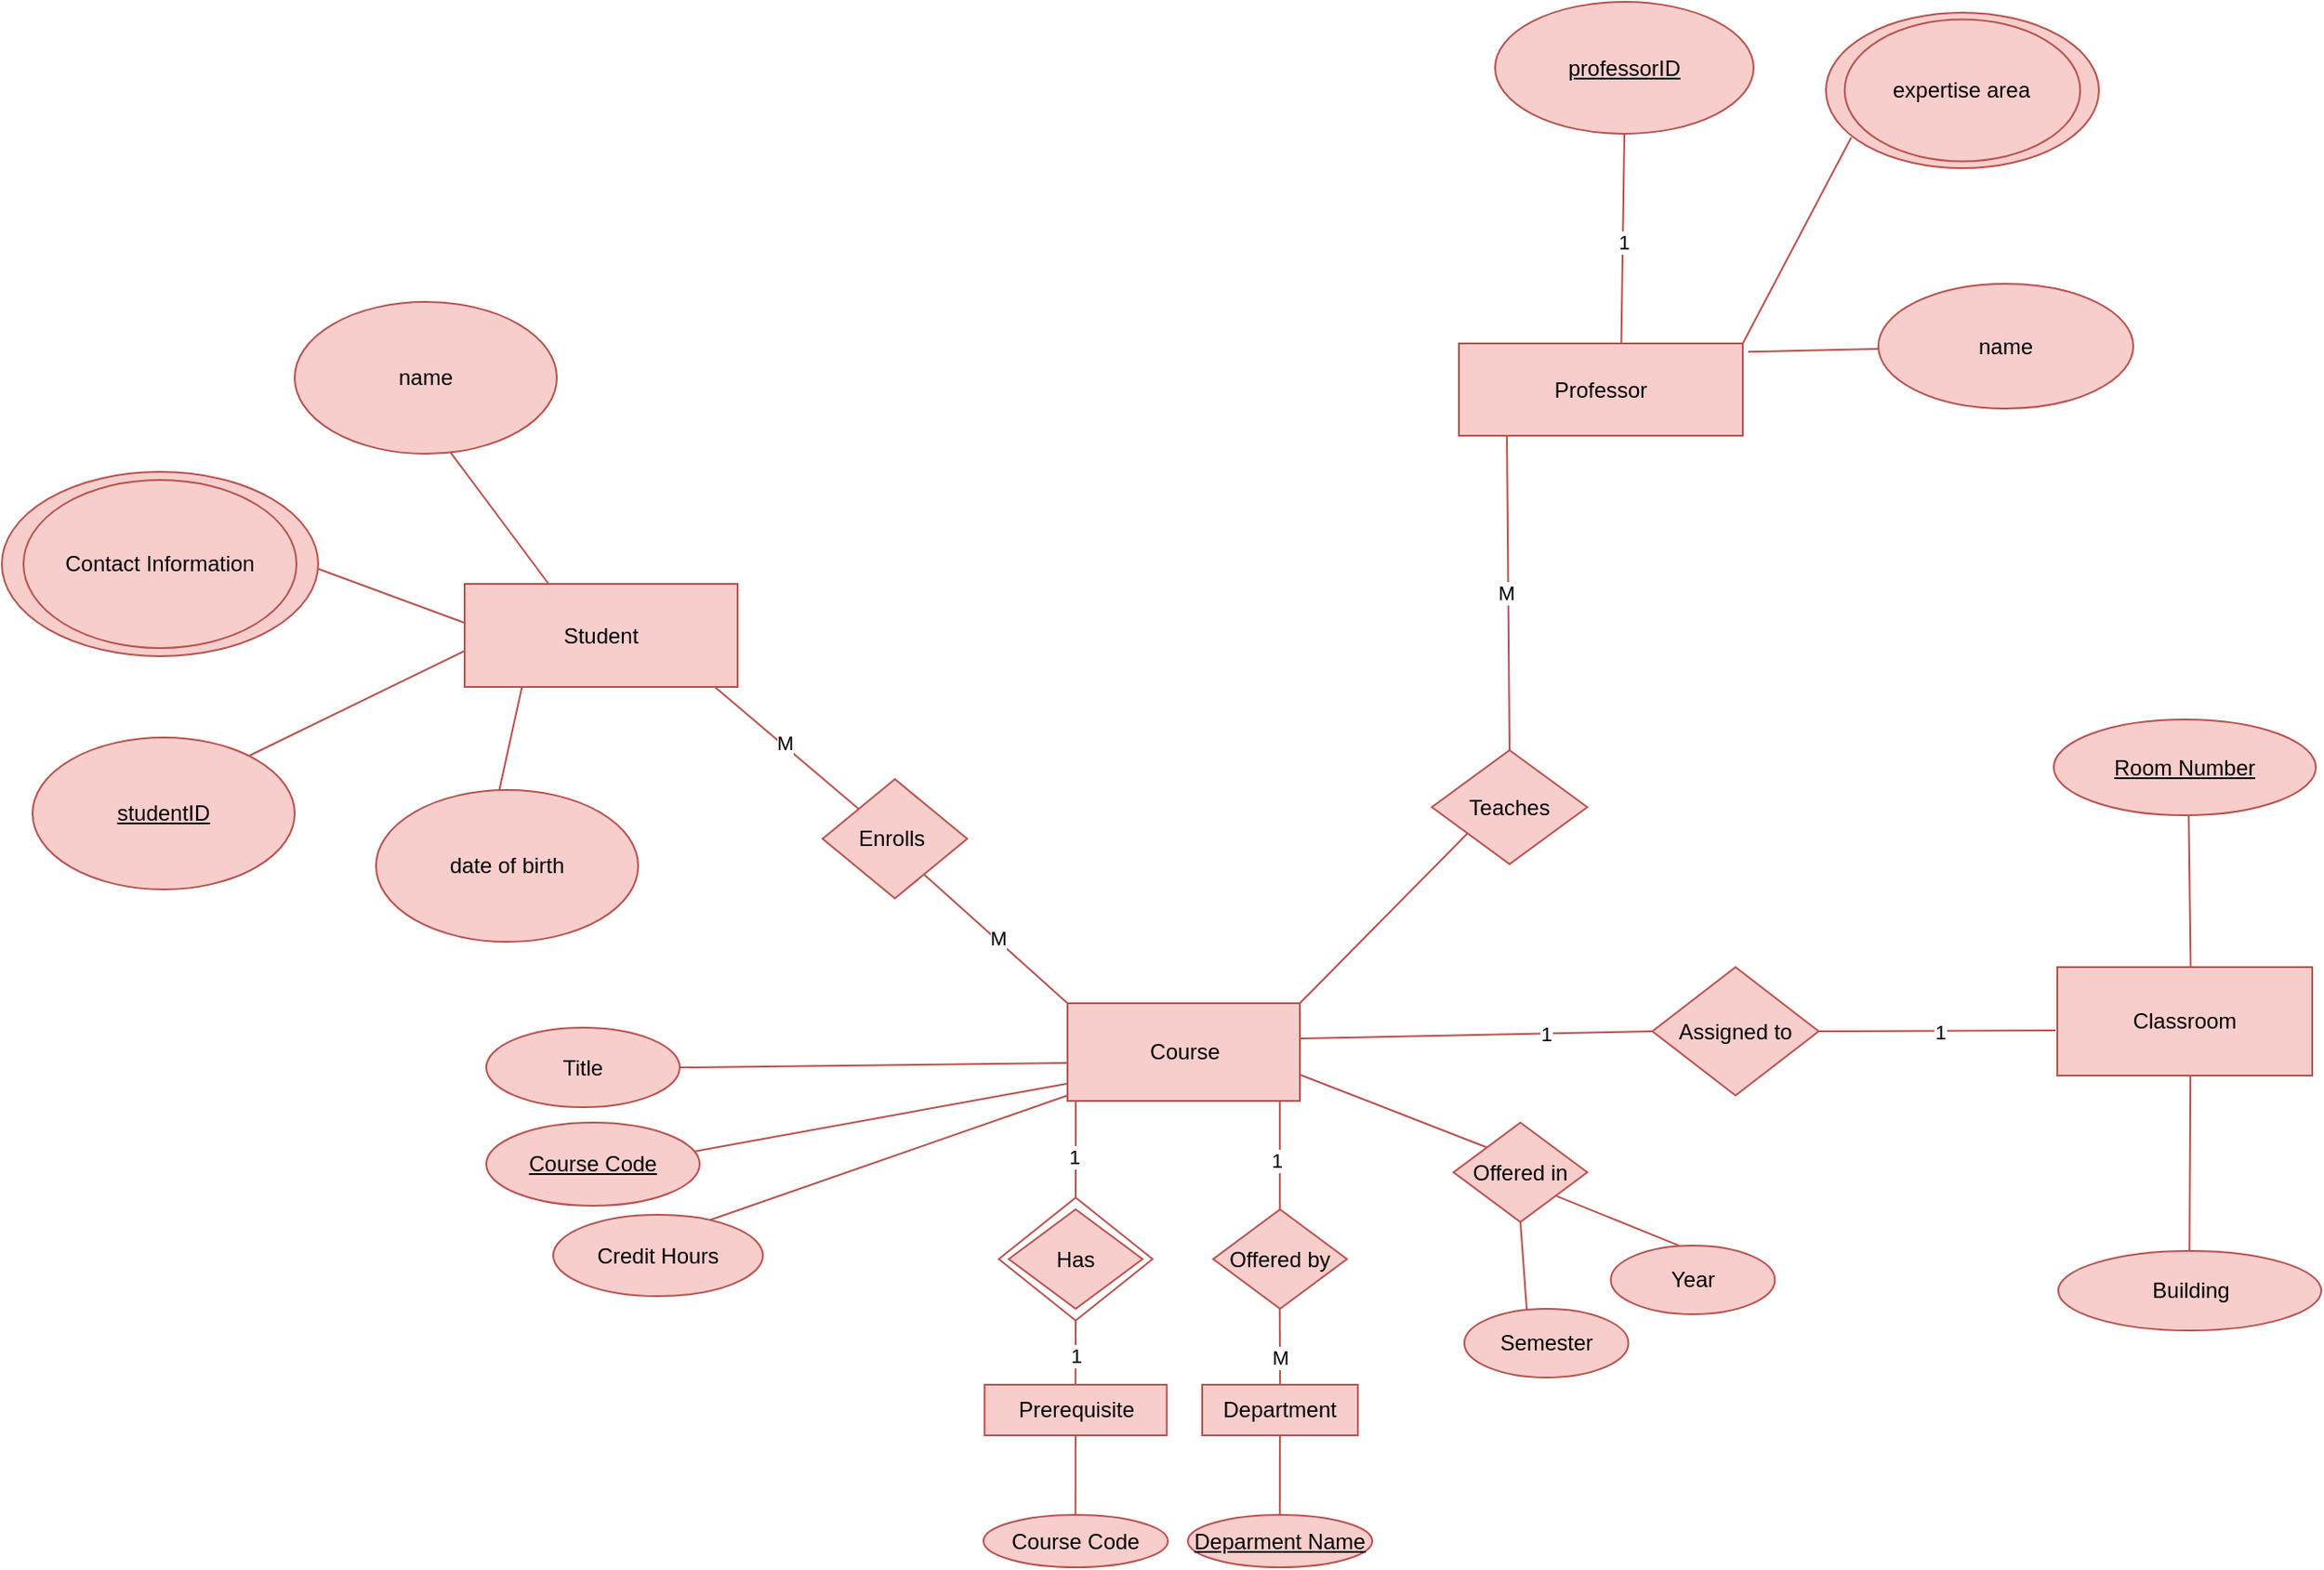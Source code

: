 <mxfile version="22.1.17" type="github">
  <diagram name="Page-1" id="F_wCH4cNJeah3VXanhgM">
    <mxGraphModel dx="4591" dy="2451" grid="0" gridSize="10" guides="1" tooltips="1" connect="1" arrows="1" fold="1" page="0" pageScale="1" pageWidth="850" pageHeight="1100" math="0" shadow="0">
      <root>
        <mxCell id="0" />
        <mxCell id="1" parent="0" />
        <mxCell id="qFm-FN6bEXjQ4lzIaX7l-1" value="&lt;u&gt;studentID&lt;/u&gt;" style="ellipse;whiteSpace=wrap;html=1;fillColor=#f8cecc;strokeColor=#b85450;" parent="1" vertex="1">
          <mxGeometry x="-154" y="271" width="145" height="84" as="geometry" />
        </mxCell>
        <mxCell id="qFm-FN6bEXjQ4lzIaX7l-2" value="name" style="ellipse;whiteSpace=wrap;html=1;fillColor=#f8cecc;strokeColor=#b85450;" parent="1" vertex="1">
          <mxGeometry x="-9" y="30" width="145" height="84" as="geometry" />
        </mxCell>
        <mxCell id="qFm-FN6bEXjQ4lzIaX7l-4" value="date of birth" style="ellipse;whiteSpace=wrap;html=1;fillColor=#f8cecc;strokeColor=#b85450;" parent="1" vertex="1">
          <mxGeometry x="36" y="300" width="145" height="84" as="geometry" />
        </mxCell>
        <mxCell id="qFm-FN6bEXjQ4lzIaX7l-7" value="Student" style="rounded=0;whiteSpace=wrap;html=1;fillColor=#f8cecc;strokeColor=#b85450;" parent="1" vertex="1">
          <mxGeometry x="85" y="186" width="151" height="57" as="geometry" />
        </mxCell>
        <mxCell id="zLRRYhPwCApjRW2eAUQS-5" value="Enrolls&amp;nbsp;&lt;br&gt;" style="rhombus;whiteSpace=wrap;html=1;rounded=0;fillColor=#f8cecc;strokeColor=#b85450;" parent="1" vertex="1">
          <mxGeometry x="283" y="294" width="80" height="66" as="geometry" />
        </mxCell>
        <mxCell id="zLRRYhPwCApjRW2eAUQS-9" value="Course" style="rounded=0;whiteSpace=wrap;html=1;fillColor=#f8cecc;strokeColor=#b85450;" parent="1" vertex="1">
          <mxGeometry x="418.5" y="418" width="128.5" height="54" as="geometry" />
        </mxCell>
        <mxCell id="zLRRYhPwCApjRW2eAUQS-15" value="" style="edgeStyle=none;orthogonalLoop=1;jettySize=auto;html=1;rounded=0;endArrow=none;startSize=14;endSize=14;sourcePerimeterSpacing=8;targetPerimeterSpacing=8;curved=1;endFill=0;exitX=1;exitY=0;exitDx=0;exitDy=0;entryX=0.228;entryY=0.732;entryDx=0;entryDy=0;entryPerimeter=0;fillColor=#f8cecc;strokeColor=#b85450;" parent="1" source="zLRRYhPwCApjRW2eAUQS-9" target="zLRRYhPwCApjRW2eAUQS-16" edge="1">
          <mxGeometry width="140" relative="1" as="geometry">
            <mxPoint x="589" y="355" as="sourcePoint" />
            <mxPoint x="690" y="312" as="targetPoint" />
            <Array as="points" />
          </mxGeometry>
        </mxCell>
        <mxCell id="zLRRYhPwCApjRW2eAUQS-16" value="Teaches" style="rhombus;whiteSpace=wrap;html=1;rounded=0;fillColor=#f8cecc;strokeColor=#b85450;" parent="1" vertex="1">
          <mxGeometry x="620" y="278" width="86" height="63" as="geometry" />
        </mxCell>
        <mxCell id="zLRRYhPwCApjRW2eAUQS-18" value="" style="edgeStyle=none;orthogonalLoop=1;jettySize=auto;html=1;rounded=0;endArrow=none;startSize=14;endSize=14;sourcePerimeterSpacing=8;targetPerimeterSpacing=8;curved=1;exitX=0.5;exitY=0;exitDx=0;exitDy=0;endFill=0;entryX=0.169;entryY=0.995;entryDx=0;entryDy=0;entryPerimeter=0;fillColor=#f8cecc;strokeColor=#b85450;" parent="1" source="zLRRYhPwCApjRW2eAUQS-16" target="zLRRYhPwCApjRW2eAUQS-19" edge="1">
          <mxGeometry width="140" relative="1" as="geometry">
            <mxPoint x="633" y="196" as="sourcePoint" />
            <mxPoint x="724" y="55" as="targetPoint" />
            <Array as="points" />
          </mxGeometry>
        </mxCell>
        <mxCell id="crNkgiKCeQYQdioePn7H-26" value="M" style="edgeLabel;html=1;align=center;verticalAlign=middle;resizable=0;points=[];" vertex="1" connectable="0" parent="zLRRYhPwCApjRW2eAUQS-18">
          <mxGeometry x="0.001" y="2" relative="1" as="geometry">
            <mxPoint as="offset" />
          </mxGeometry>
        </mxCell>
        <mxCell id="zLRRYhPwCApjRW2eAUQS-19" value="Professor" style="rounded=0;whiteSpace=wrap;html=1;fillColor=#f8cecc;strokeColor=#b85450;" parent="1" vertex="1">
          <mxGeometry x="635" y="53" width="157" height="51" as="geometry" />
        </mxCell>
        <mxCell id="zLRRYhPwCApjRW2eAUQS-22" value="" style="edgeStyle=none;orthogonalLoop=1;jettySize=auto;html=1;rounded=0;endArrow=none;startSize=14;endSize=14;sourcePerimeterSpacing=8;targetPerimeterSpacing=8;curved=1;endFill=0;exitX=1;exitY=0.361;exitDx=0;exitDy=0;entryX=0;entryY=0.5;entryDx=0;entryDy=0;exitPerimeter=0;fillColor=#f8cecc;strokeColor=#b85450;" parent="1" source="zLRRYhPwCApjRW2eAUQS-9" target="zLRRYhPwCApjRW2eAUQS-23" edge="1">
          <mxGeometry width="140" relative="1" as="geometry">
            <mxPoint x="578.5" y="437.54" as="sourcePoint" />
            <mxPoint x="715.508" y="437.468" as="targetPoint" />
            <Array as="points" />
          </mxGeometry>
        </mxCell>
        <mxCell id="crNkgiKCeQYQdioePn7H-24" value="1" style="edgeLabel;html=1;align=center;verticalAlign=middle;resizable=0;points=[];" vertex="1" connectable="0" parent="zLRRYhPwCApjRW2eAUQS-22">
          <mxGeometry x="0.391" relative="1" as="geometry">
            <mxPoint as="offset" />
          </mxGeometry>
        </mxCell>
        <mxCell id="zLRRYhPwCApjRW2eAUQS-23" value="Assigned to" style="rhombus;whiteSpace=wrap;html=1;rounded=0;fillColor=#f8cecc;strokeColor=#b85450;" parent="1" vertex="1">
          <mxGeometry x="742" y="398" width="92" height="71" as="geometry" />
        </mxCell>
        <mxCell id="zLRRYhPwCApjRW2eAUQS-24" value="" style="group;fillColor=none;strokeColor=none;" parent="1" vertex="1" connectable="0">
          <mxGeometry x="-171" y="124" width="175" height="102" as="geometry" />
        </mxCell>
        <mxCell id="zLRRYhPwCApjRW2eAUQS-1" value="" style="ellipse;whiteSpace=wrap;html=1;fillColor=#f8cecc;strokeColor=#b85450;" parent="zLRRYhPwCApjRW2eAUQS-24" vertex="1">
          <mxGeometry width="175" height="102" as="geometry" />
        </mxCell>
        <mxCell id="zLRRYhPwCApjRW2eAUQS-2" value="Contact Information" style="ellipse;whiteSpace=wrap;html=1;fillColor=#f8cecc;strokeColor=#b85450;" parent="zLRRYhPwCApjRW2eAUQS-24" vertex="1">
          <mxGeometry x="12" y="4.5" width="151" height="93" as="geometry" />
        </mxCell>
        <mxCell id="zLRRYhPwCApjRW2eAUQS-25" value="" style="edgeStyle=none;orthogonalLoop=1;jettySize=auto;html=1;rounded=0;endArrow=none;startSize=14;endSize=14;sourcePerimeterSpacing=8;targetPerimeterSpacing=8;curved=1;endFill=0;exitX=0.594;exitY=0.99;exitDx=0;exitDy=0;exitPerimeter=0;entryX=0.307;entryY=-0.002;entryDx=0;entryDy=0;entryPerimeter=0;fillColor=#f8cecc;strokeColor=#b85450;" parent="1" source="qFm-FN6bEXjQ4lzIaX7l-2" target="qFm-FN6bEXjQ4lzIaX7l-7" edge="1">
          <mxGeometry width="140" relative="1" as="geometry">
            <mxPoint x="30" y="219" as="sourcePoint" />
            <mxPoint x="170" y="219" as="targetPoint" />
            <Array as="points" />
          </mxGeometry>
        </mxCell>
        <mxCell id="zLRRYhPwCApjRW2eAUQS-26" value="" style="edgeStyle=none;orthogonalLoop=1;jettySize=auto;html=1;rounded=0;endArrow=none;startSize=14;endSize=14;sourcePerimeterSpacing=8;targetPerimeterSpacing=8;curved=1;endFill=0;exitX=0.999;exitY=0.526;exitDx=0;exitDy=0;exitPerimeter=0;entryX=-0.002;entryY=0.376;entryDx=0;entryDy=0;entryPerimeter=0;fillColor=#f8cecc;strokeColor=#b85450;" parent="1" source="zLRRYhPwCApjRW2eAUQS-1" target="qFm-FN6bEXjQ4lzIaX7l-7" edge="1">
          <mxGeometry width="140" relative="1" as="geometry">
            <mxPoint x="4" y="172" as="sourcePoint" />
            <mxPoint x="61" y="222" as="targetPoint" />
            <Array as="points" />
          </mxGeometry>
        </mxCell>
        <mxCell id="zLRRYhPwCApjRW2eAUQS-27" value="" style="edgeStyle=none;orthogonalLoop=1;jettySize=auto;html=1;rounded=0;endArrow=none;startSize=14;endSize=14;sourcePerimeterSpacing=8;targetPerimeterSpacing=8;curved=1;endFill=0;exitX=0.999;exitY=0.526;exitDx=0;exitDy=0;exitPerimeter=0;entryX=0;entryY=0.65;entryDx=0;entryDy=0;entryPerimeter=0;fillColor=#f8cecc;strokeColor=#b85450;" parent="1" target="qFm-FN6bEXjQ4lzIaX7l-7" edge="1">
          <mxGeometry width="140" relative="1" as="geometry">
            <mxPoint x="-34" y="281" as="sourcePoint" />
            <mxPoint x="47" y="296" as="targetPoint" />
            <Array as="points" />
          </mxGeometry>
        </mxCell>
        <mxCell id="zLRRYhPwCApjRW2eAUQS-28" value="" style="edgeStyle=none;orthogonalLoop=1;jettySize=auto;html=1;rounded=0;endArrow=none;startSize=14;endSize=14;sourcePerimeterSpacing=8;targetPerimeterSpacing=8;curved=1;endFill=0;exitX=0.346;exitY=-0.006;exitDx=0;exitDy=0;exitPerimeter=0;entryX=0.21;entryY=1.001;entryDx=0;entryDy=0;entryPerimeter=0;fillColor=#f8cecc;strokeColor=#b85450;" parent="1" target="qFm-FN6bEXjQ4lzIaX7l-7" edge="1">
          <mxGeometry width="140" relative="1" as="geometry">
            <mxPoint x="104.09" y="300.496" as="sourcePoint" />
            <mxPoint x="119" y="244" as="targetPoint" />
            <Array as="points" />
          </mxGeometry>
        </mxCell>
        <mxCell id="zLRRYhPwCApjRW2eAUQS-31" value="" style="edgeStyle=none;curved=1;rounded=0;orthogonalLoop=1;jettySize=auto;html=1;endArrow=none;startSize=14;endSize=14;sourcePerimeterSpacing=8;targetPerimeterSpacing=8;endFill=0;exitX=1;exitY=0.5;exitDx=0;exitDy=0;fillColor=#f8cecc;strokeColor=#b85450;" parent="1" source="zLRRYhPwCApjRW2eAUQS-23" edge="1">
          <mxGeometry relative="1" as="geometry">
            <mxPoint x="841" y="437.88" as="sourcePoint" />
            <mxPoint x="965" y="433" as="targetPoint" />
            <Array as="points" />
          </mxGeometry>
        </mxCell>
        <mxCell id="crNkgiKCeQYQdioePn7H-25" value="1" style="edgeLabel;html=1;align=center;verticalAlign=middle;resizable=0;points=[];" vertex="1" connectable="0" parent="zLRRYhPwCApjRW2eAUQS-31">
          <mxGeometry x="0.021" y="-1" relative="1" as="geometry">
            <mxPoint as="offset" />
          </mxGeometry>
        </mxCell>
        <mxCell id="zLRRYhPwCApjRW2eAUQS-32" value="Classroom" style="rounded=0;whiteSpace=wrap;html=1;fillColor=#f8cecc;strokeColor=#b85450;" parent="1" vertex="1">
          <mxGeometry x="966" y="398" width="141" height="60" as="geometry" />
        </mxCell>
        <mxCell id="zLRRYhPwCApjRW2eAUQS-34" style="edgeStyle=none;curved=1;rounded=0;orthogonalLoop=1;jettySize=auto;html=1;endArrow=none;startSize=14;endSize=14;sourcePerimeterSpacing=8;targetPerimeterSpacing=8;endFill=0;entryX=0.515;entryY=0.995;entryDx=0;entryDy=0;entryPerimeter=0;exitX=0.523;exitY=0.001;exitDx=0;exitDy=0;exitPerimeter=0;fillColor=#f8cecc;strokeColor=#b85450;" parent="1" source="zLRRYhPwCApjRW2eAUQS-32" target="zLRRYhPwCApjRW2eAUQS-36" edge="1">
          <mxGeometry relative="1" as="geometry">
            <mxPoint x="1038.71" y="314.996" as="targetPoint" />
            <mxPoint x="1039" y="397" as="sourcePoint" />
          </mxGeometry>
        </mxCell>
        <mxCell id="zLRRYhPwCApjRW2eAUQS-35" style="edgeStyle=none;curved=1;rounded=0;orthogonalLoop=1;jettySize=auto;html=1;endArrow=none;startSize=14;endSize=14;sourcePerimeterSpacing=8;targetPerimeterSpacing=8;endFill=0;entryX=0.522;entryY=1.004;entryDx=0;entryDy=0;entryPerimeter=0;fillColor=#f8cecc;strokeColor=#b85450;" parent="1" target="zLRRYhPwCApjRW2eAUQS-32" edge="1">
          <mxGeometry relative="1" as="geometry">
            <mxPoint x="1038.8" y="477.496" as="targetPoint" />
            <mxPoint x="1039.09" y="559.5" as="sourcePoint" />
          </mxGeometry>
        </mxCell>
        <mxCell id="zLRRYhPwCApjRW2eAUQS-36" value="&lt;u&gt;Room Number&lt;/u&gt;" style="ellipse;whiteSpace=wrap;html=1;fillColor=#f8cecc;strokeColor=#b85450;" parent="1" vertex="1">
          <mxGeometry x="964" y="261" width="145" height="53" as="geometry" />
        </mxCell>
        <mxCell id="zLRRYhPwCApjRW2eAUQS-37" value="Building" style="ellipse;whiteSpace=wrap;html=1;fillColor=#f8cecc;strokeColor=#b85450;" parent="1" vertex="1">
          <mxGeometry x="966.5" y="555" width="145.5" height="44" as="geometry" />
        </mxCell>
        <mxCell id="zLRRYhPwCApjRW2eAUQS-39" value="" style="edgeStyle=none;orthogonalLoop=1;jettySize=auto;html=1;rounded=0;endArrow=none;startSize=14;endSize=14;sourcePerimeterSpacing=8;targetPerimeterSpacing=8;curved=1;exitX=0.702;exitY=0.799;exitDx=0;exitDy=0;exitPerimeter=0;entryX=0;entryY=0;entryDx=0;entryDy=0;endFill=0;fillColor=#f8cecc;strokeColor=#b85450;" parent="1" source="zLRRYhPwCApjRW2eAUQS-5" target="zLRRYhPwCApjRW2eAUQS-9" edge="1">
          <mxGeometry width="140" relative="1" as="geometry">
            <mxPoint x="420" y="304" as="sourcePoint" />
            <mxPoint x="560" y="304" as="targetPoint" />
            <Array as="points" />
          </mxGeometry>
        </mxCell>
        <mxCell id="crNkgiKCeQYQdioePn7H-21" value="M" style="edgeLabel;html=1;align=center;verticalAlign=middle;resizable=0;points=[];" vertex="1" connectable="0" parent="zLRRYhPwCApjRW2eAUQS-39">
          <mxGeometry x="0.013" y="1" relative="1" as="geometry">
            <mxPoint as="offset" />
          </mxGeometry>
        </mxCell>
        <mxCell id="zLRRYhPwCApjRW2eAUQS-40" value="" style="edgeStyle=none;orthogonalLoop=1;jettySize=auto;html=1;rounded=0;endArrow=none;startSize=14;endSize=14;sourcePerimeterSpacing=8;targetPerimeterSpacing=8;curved=1;entryX=0.916;entryY=0.999;entryDx=0;entryDy=0;entryPerimeter=0;exitX=0;exitY=0;exitDx=0;exitDy=0;endFill=0;fillColor=#f8cecc;strokeColor=#b85450;" parent="1" source="zLRRYhPwCApjRW2eAUQS-5" target="qFm-FN6bEXjQ4lzIaX7l-7" edge="1">
          <mxGeometry width="140" relative="1" as="geometry">
            <mxPoint x="408" y="356" as="sourcePoint" />
            <mxPoint x="548" y="356" as="targetPoint" />
            <Array as="points" />
          </mxGeometry>
        </mxCell>
        <mxCell id="crNkgiKCeQYQdioePn7H-20" value="M" style="edgeLabel;html=1;align=center;verticalAlign=middle;resizable=0;points=[];" vertex="1" connectable="0" parent="zLRRYhPwCApjRW2eAUQS-40">
          <mxGeometry x="0.057" y="-1" relative="1" as="geometry">
            <mxPoint as="offset" />
          </mxGeometry>
        </mxCell>
        <mxCell id="zLRRYhPwCApjRW2eAUQS-42" value="&lt;u&gt;professorID&lt;/u&gt;" style="ellipse;whiteSpace=wrap;html=1;fillColor=#f8cecc;strokeColor=#b85450;" parent="1" vertex="1">
          <mxGeometry x="655" y="-136" width="143" height="73" as="geometry" />
        </mxCell>
        <mxCell id="zLRRYhPwCApjRW2eAUQS-43" value="name" style="ellipse;whiteSpace=wrap;html=1;fillColor=#f8cecc;strokeColor=#b85450;" parent="1" vertex="1">
          <mxGeometry x="867" y="20" width="141" height="69" as="geometry" />
        </mxCell>
        <mxCell id="zLRRYhPwCApjRW2eAUQS-44" value="" style="group;fillColor=none;strokeColor=none;" parent="1" vertex="1" connectable="0">
          <mxGeometry x="838" y="-130" width="151" height="86" as="geometry" />
        </mxCell>
        <mxCell id="zLRRYhPwCApjRW2eAUQS-45" value="" style="ellipse;whiteSpace=wrap;html=1;fillColor=#f8cecc;strokeColor=#b85450;" parent="zLRRYhPwCApjRW2eAUQS-44" vertex="1">
          <mxGeometry width="151" height="86" as="geometry" />
        </mxCell>
        <mxCell id="zLRRYhPwCApjRW2eAUQS-46" value="expertise area" style="ellipse;whiteSpace=wrap;html=1;fillColor=#f8cecc;strokeColor=#b85450;" parent="zLRRYhPwCApjRW2eAUQS-44" vertex="1">
          <mxGeometry x="10.354" y="3.794" width="130.291" height="78.412" as="geometry" />
        </mxCell>
        <mxCell id="zLRRYhPwCApjRW2eAUQS-47" style="edgeStyle=none;curved=1;rounded=0;orthogonalLoop=1;jettySize=auto;html=1;exitX=0.5;exitY=1;exitDx=0;exitDy=0;endArrow=none;startSize=14;endSize=14;sourcePerimeterSpacing=8;targetPerimeterSpacing=8;endFill=0;entryX=0.572;entryY=-0.004;entryDx=0;entryDy=0;entryPerimeter=0;fillColor=#f8cecc;strokeColor=#b85450;" parent="1" source="zLRRYhPwCApjRW2eAUQS-42" target="zLRRYhPwCApjRW2eAUQS-19" edge="1">
          <mxGeometry relative="1" as="geometry">
            <mxPoint x="728" y="-29" as="targetPoint" />
          </mxGeometry>
        </mxCell>
        <mxCell id="crNkgiKCeQYQdioePn7H-27" value="1" style="edgeLabel;html=1;align=center;verticalAlign=middle;resizable=0;points=[];" vertex="1" connectable="0" parent="zLRRYhPwCApjRW2eAUQS-47">
          <mxGeometry x="0.03" relative="1" as="geometry">
            <mxPoint as="offset" />
          </mxGeometry>
        </mxCell>
        <mxCell id="zLRRYhPwCApjRW2eAUQS-48" value="" style="edgeStyle=none;orthogonalLoop=1;jettySize=auto;html=1;rounded=0;endArrow=none;startSize=14;endSize=14;sourcePerimeterSpacing=8;targetPerimeterSpacing=8;curved=1;exitX=1;exitY=0;exitDx=0;exitDy=0;endFill=0;entryX=0.093;entryY=0.802;entryDx=0;entryDy=0;entryPerimeter=0;fillColor=#f8cecc;strokeColor=#b85450;" parent="1" source="zLRRYhPwCApjRW2eAUQS-19" target="zLRRYhPwCApjRW2eAUQS-45" edge="1">
          <mxGeometry width="140" relative="1" as="geometry">
            <mxPoint x="752" y="-80" as="sourcePoint" />
            <mxPoint x="864" y="-57" as="targetPoint" />
            <Array as="points" />
          </mxGeometry>
        </mxCell>
        <mxCell id="zLRRYhPwCApjRW2eAUQS-49" style="edgeStyle=none;curved=1;rounded=0;orthogonalLoop=1;jettySize=auto;html=1;entryX=0;entryY=0.635;entryDx=0;entryDy=0;entryPerimeter=0;endArrow=none;startSize=14;endSize=14;sourcePerimeterSpacing=8;targetPerimeterSpacing=8;exitX=1;exitY=0.5;exitDx=0;exitDy=0;endFill=0;fillColor=#f8cecc;strokeColor=#b85450;" parent="1" edge="1">
          <mxGeometry relative="1" as="geometry">
            <mxPoint x="795" y="57.66" as="sourcePoint" />
            <mxPoint x="867" y="56.0" as="targetPoint" />
          </mxGeometry>
        </mxCell>
        <mxCell id="zLRRYhPwCApjRW2eAUQS-50" value="" style="edgeStyle=none;orthogonalLoop=1;jettySize=auto;html=1;rounded=0;endArrow=none;startSize=14;endSize=14;sourcePerimeterSpacing=8;targetPerimeterSpacing=8;curved=1;endFill=0;exitX=1;exitY=0.5;exitDx=0;exitDy=0;fillColor=#f8cecc;strokeColor=#b85450;" parent="1" source="zLRRYhPwCApjRW2eAUQS-53" edge="1">
          <mxGeometry width="140" relative="1" as="geometry">
            <mxPoint x="215" y="465" as="sourcePoint" />
            <mxPoint x="418.5" y="451" as="targetPoint" />
            <Array as="points" />
          </mxGeometry>
        </mxCell>
        <mxCell id="zLRRYhPwCApjRW2eAUQS-51" value="" style="edgeStyle=none;orthogonalLoop=1;jettySize=auto;html=1;rounded=0;endArrow=none;startSize=14;endSize=14;sourcePerimeterSpacing=8;targetPerimeterSpacing=8;curved=1;endFill=0;exitX=0.968;exitY=0.35;exitDx=0;exitDy=0;entryX=0.002;entryY=0.821;entryDx=0;entryDy=0;entryPerimeter=0;exitPerimeter=0;fillColor=#f8cecc;strokeColor=#b85450;" parent="1" source="zLRRYhPwCApjRW2eAUQS-54" target="zLRRYhPwCApjRW2eAUQS-9" edge="1">
          <mxGeometry width="140" relative="1" as="geometry">
            <mxPoint x="228" y="504" as="sourcePoint" />
            <mxPoint x="418.5" y="460" as="targetPoint" />
            <Array as="points" />
          </mxGeometry>
        </mxCell>
        <mxCell id="zLRRYhPwCApjRW2eAUQS-52" value="" style="edgeStyle=none;orthogonalLoop=1;jettySize=auto;html=1;rounded=0;endArrow=none;startSize=14;endSize=14;sourcePerimeterSpacing=8;targetPerimeterSpacing=8;curved=1;endFill=0;exitX=0.748;exitY=0.064;exitDx=0;exitDy=0;exitPerimeter=0;fillColor=#f8cecc;strokeColor=#b85450;" parent="1" source="zLRRYhPwCApjRW2eAUQS-55" edge="1">
          <mxGeometry width="140" relative="1" as="geometry">
            <mxPoint x="224.828" y="536.095" as="sourcePoint" />
            <mxPoint x="418.5" y="469" as="targetPoint" />
            <Array as="points" />
          </mxGeometry>
        </mxCell>
        <mxCell id="zLRRYhPwCApjRW2eAUQS-53" value="Title" style="ellipse;whiteSpace=wrap;html=1;fillColor=#f8cecc;strokeColor=#b85450;" parent="1" vertex="1">
          <mxGeometry x="97" y="431.5" width="107" height="44" as="geometry" />
        </mxCell>
        <mxCell id="zLRRYhPwCApjRW2eAUQS-54" value="&lt;u&gt;Course Code&lt;/u&gt;" style="ellipse;whiteSpace=wrap;html=1;fillColor=#f8cecc;strokeColor=#b85450;" parent="1" vertex="1">
          <mxGeometry x="97" y="484" width="118" height="46" as="geometry" />
        </mxCell>
        <mxCell id="zLRRYhPwCApjRW2eAUQS-55" value="Credit Hours" style="ellipse;whiteSpace=wrap;html=1;fillColor=#f8cecc;strokeColor=#b85450;" parent="1" vertex="1">
          <mxGeometry x="134" y="535" width="116" height="45" as="geometry" />
        </mxCell>
        <mxCell id="zLRRYhPwCApjRW2eAUQS-58" value="" style="edgeStyle=none;orthogonalLoop=1;jettySize=auto;html=1;rounded=0;endArrow=none;startSize=14;endSize=14;sourcePerimeterSpacing=8;targetPerimeterSpacing=8;curved=1;entryX=0;entryY=0;entryDx=0;entryDy=0;endFill=0;fillColor=#f8cecc;strokeColor=#b85450;exitX=1;exitY=0.731;exitDx=0;exitDy=0;exitPerimeter=0;" parent="1" source="zLRRYhPwCApjRW2eAUQS-9" target="zLRRYhPwCApjRW2eAUQS-59" edge="1">
          <mxGeometry width="140" relative="1" as="geometry">
            <mxPoint x="549" y="459" as="sourcePoint" />
            <mxPoint x="609" y="514" as="targetPoint" />
            <Array as="points" />
          </mxGeometry>
        </mxCell>
        <mxCell id="zLRRYhPwCApjRW2eAUQS-59" value="Offered in" style="rhombus;whiteSpace=wrap;html=1;rounded=0;fillColor=#f8cecc;strokeColor=#b85450;" parent="1" vertex="1">
          <mxGeometry x="632" y="484" width="74" height="55" as="geometry" />
        </mxCell>
        <mxCell id="zLRRYhPwCApjRW2eAUQS-61" value="" style="edgeStyle=none;orthogonalLoop=1;jettySize=auto;html=1;rounded=0;endArrow=none;startSize=14;endSize=14;sourcePerimeterSpacing=8;targetPerimeterSpacing=8;curved=1;endFill=0;exitX=0.5;exitY=1;exitDx=0;exitDy=0;entryX=0.381;entryY=0.033;entryDx=0;entryDy=0;entryPerimeter=0;fillColor=#f8cecc;strokeColor=#b85450;" parent="1" source="zLRRYhPwCApjRW2eAUQS-59" target="zLRRYhPwCApjRW2eAUQS-64" edge="1">
          <mxGeometry width="140" relative="1" as="geometry">
            <mxPoint x="630.1" y="578" as="sourcePoint" />
            <mxPoint x="630.63" y="650" as="targetPoint" />
            <Array as="points" />
          </mxGeometry>
        </mxCell>
        <mxCell id="zLRRYhPwCApjRW2eAUQS-62" value="" style="edgeStyle=none;orthogonalLoop=1;jettySize=auto;html=1;rounded=0;endArrow=none;startSize=14;endSize=14;sourcePerimeterSpacing=8;targetPerimeterSpacing=8;curved=1;endFill=0;exitX=0.767;exitY=0.737;exitDx=0;exitDy=0;exitPerimeter=0;entryX=0.416;entryY=0.002;entryDx=0;entryDy=0;entryPerimeter=0;fillColor=#f8cecc;strokeColor=#b85450;" parent="1" source="zLRRYhPwCApjRW2eAUQS-59" target="zLRRYhPwCApjRW2eAUQS-66" edge="1">
          <mxGeometry width="140" relative="1" as="geometry">
            <mxPoint x="656.995" y="567.0" as="sourcePoint" />
            <mxPoint x="699" y="637" as="targetPoint" />
            <Array as="points" />
          </mxGeometry>
        </mxCell>
        <mxCell id="zLRRYhPwCApjRW2eAUQS-64" value="Semester" style="ellipse;whiteSpace=wrap;html=1;fillColor=#f8cecc;strokeColor=#b85450;" parent="1" vertex="1">
          <mxGeometry x="638" y="587" width="90.75" height="38" as="geometry" />
        </mxCell>
        <mxCell id="zLRRYhPwCApjRW2eAUQS-66" value="Year" style="ellipse;whiteSpace=wrap;html=1;fillColor=#f8cecc;strokeColor=#b85450;" parent="1" vertex="1">
          <mxGeometry x="719" y="552" width="90.75" height="38" as="geometry" />
        </mxCell>
        <mxCell id="zLRRYhPwCApjRW2eAUQS-68" value="" style="edgeStyle=none;orthogonalLoop=1;jettySize=auto;html=1;rounded=0;endArrow=none;startSize=14;endSize=14;sourcePerimeterSpacing=8;targetPerimeterSpacing=8;curved=1;endFill=0;fillColor=#f8cecc;strokeColor=#b85450;entryX=0.5;entryY=0;entryDx=0;entryDy=0;" parent="1" edge="1" target="crNkgiKCeQYQdioePn7H-1">
          <mxGeometry width="140" relative="1" as="geometry">
            <mxPoint x="423.08" y="472" as="sourcePoint" />
            <mxPoint x="423" y="534" as="targetPoint" />
            <Array as="points" />
          </mxGeometry>
        </mxCell>
        <mxCell id="crNkgiKCeQYQdioePn7H-40" value="1" style="edgeLabel;html=1;align=center;verticalAlign=middle;resizable=0;points=[];" vertex="1" connectable="0" parent="zLRRYhPwCApjRW2eAUQS-68">
          <mxGeometry x="0.149" y="-1" relative="1" as="geometry">
            <mxPoint as="offset" />
          </mxGeometry>
        </mxCell>
        <mxCell id="zLRRYhPwCApjRW2eAUQS-70" style="edgeStyle=none;curved=1;rounded=0;orthogonalLoop=1;jettySize=auto;html=1;endArrow=none;startSize=14;endSize=14;sourcePerimeterSpacing=8;targetPerimeterSpacing=8;endFill=0;fillColor=#f8cecc;strokeColor=#b85450;exitX=0.5;exitY=1;exitDx=0;exitDy=0;" parent="1" edge="1" source="crNkgiKCeQYQdioePn7H-1">
          <mxGeometry relative="1" as="geometry">
            <mxPoint x="422.88" y="631" as="targetPoint" />
            <mxPoint x="422.93" y="587" as="sourcePoint" />
          </mxGeometry>
        </mxCell>
        <mxCell id="crNkgiKCeQYQdioePn7H-23" value="1" style="edgeLabel;html=1;align=center;verticalAlign=middle;resizable=0;points=[];" vertex="1" connectable="0" parent="zLRRYhPwCApjRW2eAUQS-70">
          <mxGeometry x="0.037" relative="1" as="geometry">
            <mxPoint as="offset" />
          </mxGeometry>
        </mxCell>
        <mxCell id="zLRRYhPwCApjRW2eAUQS-69" value="Has&lt;br&gt;" style="rhombus;whiteSpace=wrap;html=1;rounded=0;fillColor=#f8cecc;strokeColor=#b85450;" parent="1" vertex="1">
          <mxGeometry x="386" y="532" width="74" height="55" as="geometry" />
        </mxCell>
        <mxCell id="zLRRYhPwCApjRW2eAUQS-72" value="Prerequisite" style="rounded=0;whiteSpace=wrap;html=1;fillColor=#f8cecc;strokeColor=#b85450;" parent="1" vertex="1">
          <mxGeometry x="372.62" y="629" width="100.75" height="28" as="geometry" />
        </mxCell>
        <mxCell id="zLRRYhPwCApjRW2eAUQS-73" style="edgeStyle=none;curved=1;rounded=0;orthogonalLoop=1;jettySize=auto;html=1;endArrow=none;startSize=14;endSize=14;sourcePerimeterSpacing=8;targetPerimeterSpacing=8;endFill=0;fillColor=#f8cecc;strokeColor=#b85450;" parent="1" edge="1">
          <mxGeometry relative="1" as="geometry">
            <mxPoint x="422.88" y="701" as="targetPoint" />
            <mxPoint x="422.93" y="657" as="sourcePoint" />
          </mxGeometry>
        </mxCell>
        <mxCell id="zLRRYhPwCApjRW2eAUQS-75" value="Course Code" style="ellipse;whiteSpace=wrap;html=1;fillColor=#f8cecc;strokeColor=#b85450;" parent="1" vertex="1">
          <mxGeometry x="372" y="701" width="102" height="29" as="geometry" />
        </mxCell>
        <mxCell id="zLRRYhPwCApjRW2eAUQS-77" value="Offered by" style="rhombus;whiteSpace=wrap;html=1;rounded=0;fillColor=#f8cecc;strokeColor=#b85450;" parent="1" vertex="1">
          <mxGeometry x="499.06" y="532" width="74" height="55" as="geometry" />
        </mxCell>
        <mxCell id="zLRRYhPwCApjRW2eAUQS-78" value="" style="edgeStyle=none;orthogonalLoop=1;jettySize=auto;html=1;rounded=0;endArrow=none;startSize=14;endSize=14;sourcePerimeterSpacing=8;targetPerimeterSpacing=8;curved=1;endFill=0;fillColor=#f8cecc;strokeColor=#b85450;entryX=0.5;entryY=0;entryDx=0;entryDy=0;" parent="1" edge="1">
          <mxGeometry width="140" relative="1" as="geometry">
            <mxPoint x="535.92" y="472" as="sourcePoint" />
            <mxPoint x="535.92" y="532" as="targetPoint" />
            <Array as="points" />
          </mxGeometry>
        </mxCell>
        <mxCell id="crNkgiKCeQYQdioePn7H-41" value="1" style="edgeLabel;html=1;align=center;verticalAlign=middle;resizable=0;points=[];" vertex="1" connectable="0" parent="zLRRYhPwCApjRW2eAUQS-78">
          <mxGeometry x="0.082" y="-2" relative="1" as="geometry">
            <mxPoint as="offset" />
          </mxGeometry>
        </mxCell>
        <mxCell id="zLRRYhPwCApjRW2eAUQS-79" value="" style="edgeStyle=none;orthogonalLoop=1;jettySize=auto;html=1;rounded=0;endArrow=none;startSize=14;endSize=14;sourcePerimeterSpacing=8;targetPerimeterSpacing=8;curved=1;endFill=0;fillColor=#f8cecc;strokeColor=#b85450;entryX=0.5;entryY=0;entryDx=0;entryDy=0;" parent="1" target="zLRRYhPwCApjRW2eAUQS-80" edge="1">
          <mxGeometry width="140" relative="1" as="geometry">
            <mxPoint x="535.87" y="587" as="sourcePoint" />
            <mxPoint x="536.25" y="627" as="targetPoint" />
            <Array as="points" />
          </mxGeometry>
        </mxCell>
        <mxCell id="crNkgiKCeQYQdioePn7H-22" value="M" style="edgeLabel;html=1;align=center;verticalAlign=middle;resizable=0;points=[];" vertex="1" connectable="0" parent="zLRRYhPwCApjRW2eAUQS-79">
          <mxGeometry x="0.256" relative="1" as="geometry">
            <mxPoint as="offset" />
          </mxGeometry>
        </mxCell>
        <mxCell id="zLRRYhPwCApjRW2eAUQS-80" value="Department" style="rounded=0;whiteSpace=wrap;html=1;fillColor=#f8cecc;strokeColor=#b85450;" parent="1" vertex="1">
          <mxGeometry x="493" y="629" width="86.12" height="28" as="geometry" />
        </mxCell>
        <mxCell id="zLRRYhPwCApjRW2eAUQS-81" style="edgeStyle=none;curved=1;rounded=0;orthogonalLoop=1;jettySize=auto;html=1;endArrow=none;startSize=14;endSize=14;sourcePerimeterSpacing=8;targetPerimeterSpacing=8;endFill=0;fillColor=#f8cecc;strokeColor=#b85450;" parent="1" edge="1">
          <mxGeometry relative="1" as="geometry">
            <mxPoint x="535.92" y="701" as="targetPoint" />
            <mxPoint x="535.97" y="657" as="sourcePoint" />
          </mxGeometry>
        </mxCell>
        <mxCell id="zLRRYhPwCApjRW2eAUQS-82" value="Deparment Name" style="ellipse;whiteSpace=wrap;html=1;fillColor=#f8cecc;strokeColor=#b85450;fontStyle=4" parent="1" vertex="1">
          <mxGeometry x="485.06" y="701" width="102" height="29" as="geometry" />
        </mxCell>
        <mxCell id="crNkgiKCeQYQdioePn7H-1" value="" style="rhombus;whiteSpace=wrap;html=1;rounded=0;fillColor=none;strokeColor=#b85450;" vertex="1" parent="1">
          <mxGeometry x="380.5" y="525.5" width="85.01" height="68" as="geometry" />
        </mxCell>
      </root>
    </mxGraphModel>
  </diagram>
</mxfile>
